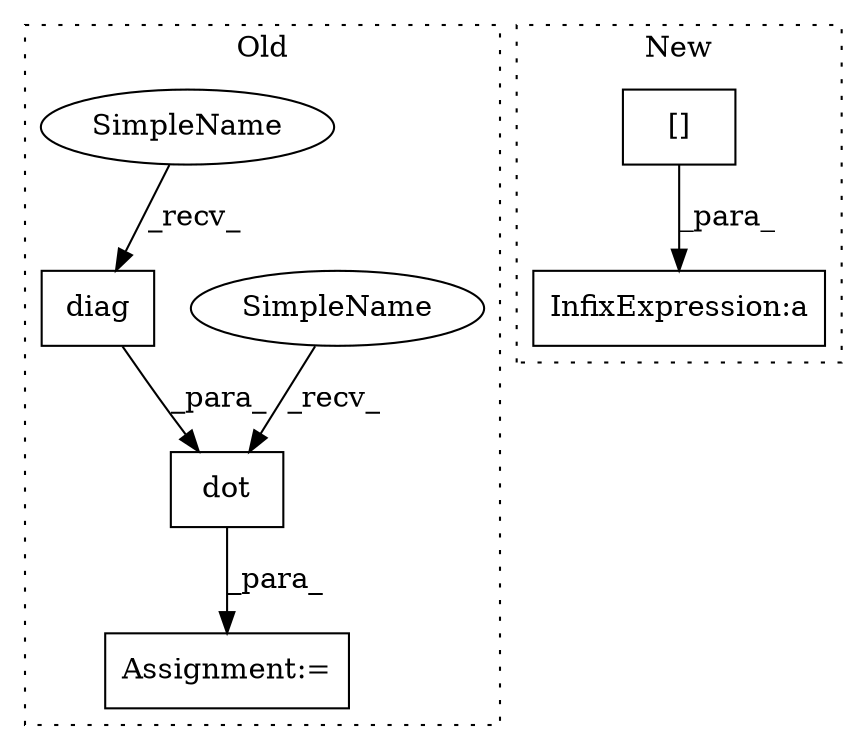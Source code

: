 digraph G {
subgraph cluster0 {
1 [label="diag" a="32" s="5258,5281" l="5,1" shape="box"];
4 [label="Assignment:=" a="7" s="5291" l="1" shape="box"];
5 [label="dot" a="32" s="5298,5319" l="4,1" shape="box"];
6 [label="SimpleName" a="42" s="5292" l="5" shape="ellipse"];
7 [label="SimpleName" a="42" s="5252" l="5" shape="ellipse"];
label = "Old";
style="dotted";
}
subgraph cluster1 {
2 [label="[]" a="2" s="5543,5577" l="7,2" shape="box"];
3 [label="InfixExpression:a" a="27" s="5579" l="3" shape="box"];
label = "New";
style="dotted";
}
1 -> 5 [label="_para_"];
2 -> 3 [label="_para_"];
5 -> 4 [label="_para_"];
6 -> 5 [label="_recv_"];
7 -> 1 [label="_recv_"];
}